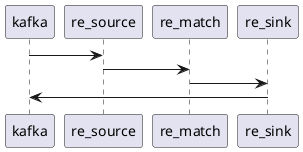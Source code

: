're_source: rule engine source
're_match: rule engine match
're_sink: rule engine sink

@startuml
kafka -> re_source
re_source -> re_match
re_match -> re_sink
re_sink -> kafka
@enduml